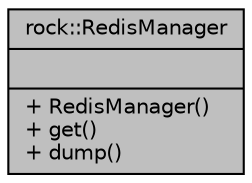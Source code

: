 digraph "rock::RedisManager"
{
 // LATEX_PDF_SIZE
  edge [fontname="Helvetica",fontsize="10",labelfontname="Helvetica",labelfontsize="10"];
  node [fontname="Helvetica",fontsize="10",shape=record];
  Node1 [label="{rock::RedisManager\n||+ RedisManager()\l+ get()\l+ dump()\l}",height=0.2,width=0.4,color="black", fillcolor="grey75", style="filled", fontcolor="black",tooltip=" "];
}
